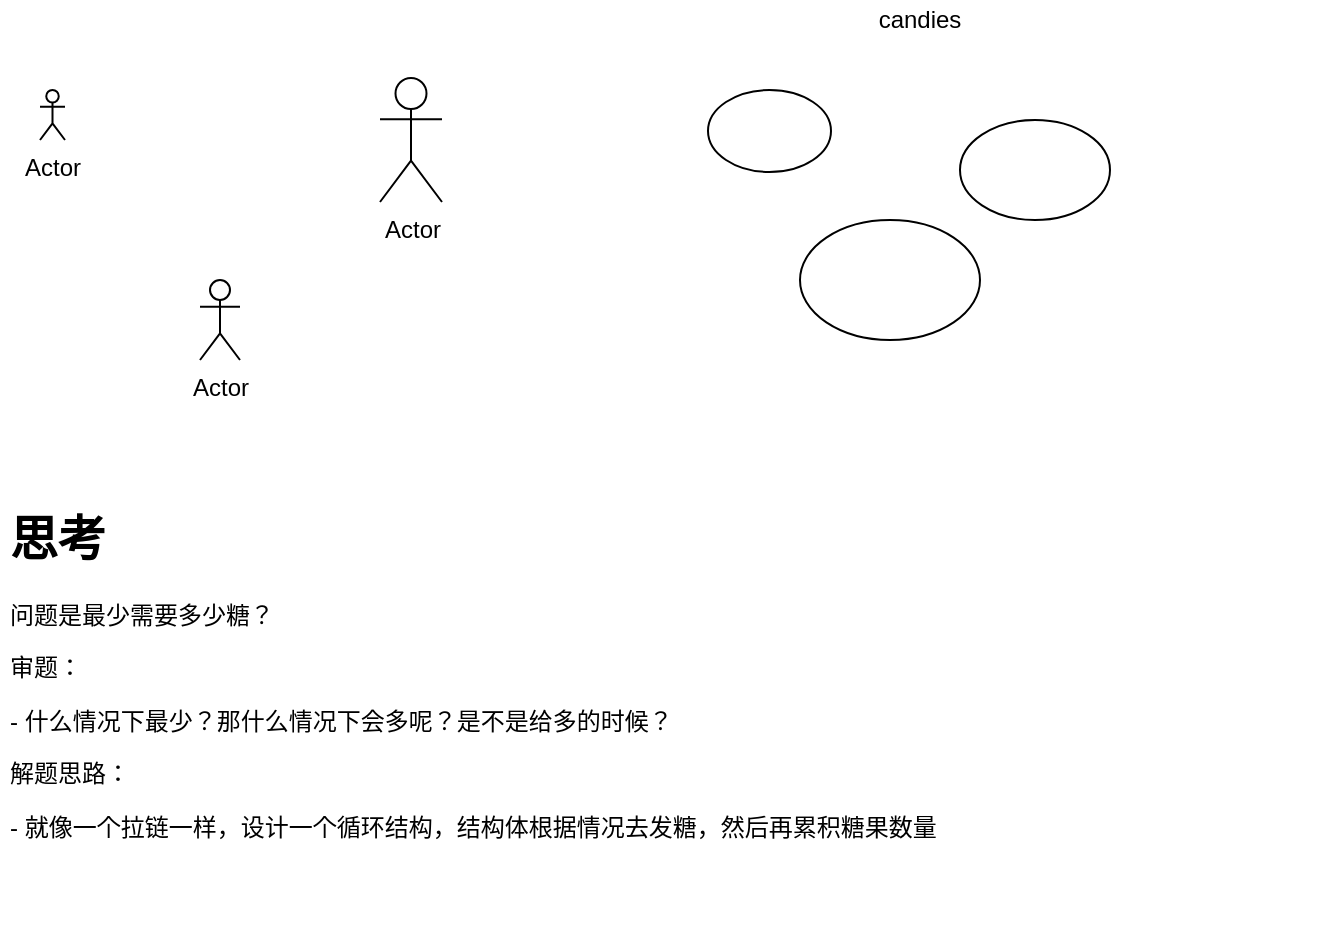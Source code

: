 <mxfile version="14.6.13" type="device"><diagram id="EvdE68ocRUmjkyfNiBGe" name="第 1 页"><mxGraphModel dx="946" dy="680" grid="1" gridSize="10" guides="1" tooltips="1" connect="1" arrows="1" fold="1" page="1" pageScale="1" pageWidth="827" pageHeight="1169" math="0" shadow="0"><root><mxCell id="0"/><mxCell id="1" parent="0"/><mxCell id="rgzhHLVGWuOPN5R_tYGr-1" value="Actor" style="shape=umlActor;verticalLabelPosition=bottom;verticalAlign=top;html=1;outlineConnect=0;" vertex="1" parent="1"><mxGeometry x="80" y="105" width="12.5" height="25" as="geometry"/></mxCell><mxCell id="rgzhHLVGWuOPN5R_tYGr-2" value="Actor" style="shape=umlActor;verticalLabelPosition=bottom;verticalAlign=top;html=1;outlineConnect=0;" vertex="1" parent="1"><mxGeometry x="250" y="99" width="31" height="62" as="geometry"/></mxCell><mxCell id="rgzhHLVGWuOPN5R_tYGr-3" value="Actor" style="shape=umlActor;verticalLabelPosition=bottom;verticalAlign=top;html=1;outlineConnect=0;" vertex="1" parent="1"><mxGeometry x="160" y="200" width="20" height="40" as="geometry"/></mxCell><mxCell id="rgzhHLVGWuOPN5R_tYGr-5" value="" style="ellipse;whiteSpace=wrap;html=1;" vertex="1" parent="1"><mxGeometry x="414" y="105" width="61.5" height="41" as="geometry"/></mxCell><mxCell id="rgzhHLVGWuOPN5R_tYGr-6" value="" style="ellipse;whiteSpace=wrap;html=1;" vertex="1" parent="1"><mxGeometry x="460" y="170" width="90" height="60" as="geometry"/></mxCell><mxCell id="rgzhHLVGWuOPN5R_tYGr-7" value="" style="ellipse;whiteSpace=wrap;html=1;" vertex="1" parent="1"><mxGeometry x="540" y="120" width="75" height="50" as="geometry"/></mxCell><mxCell id="rgzhHLVGWuOPN5R_tYGr-8" value="candies" style="text;html=1;strokeColor=none;fillColor=none;align=center;verticalAlign=middle;whiteSpace=wrap;rounded=0;" vertex="1" parent="1"><mxGeometry x="500" y="60" width="40" height="20" as="geometry"/></mxCell><mxCell id="rgzhHLVGWuOPN5R_tYGr-9" value="&lt;h1&gt;思考&lt;/h1&gt;&lt;p&gt;问题是最少需要多少糖？&lt;/p&gt;&lt;p&gt;审题：&lt;/p&gt;&lt;p&gt;- 什么情况下最少？那什么情况下会多呢？是不是给多的时候？&lt;/p&gt;&lt;p&gt;解题思路：&lt;/p&gt;&lt;p&gt;- 就像一个拉链一样，设计一个循环结构，结构体根据情况去发糖，然后再累积糖果数量&lt;/p&gt;" style="text;html=1;strokeColor=none;fillColor=none;spacing=5;spacingTop=-20;whiteSpace=wrap;overflow=hidden;rounded=0;" vertex="1" parent="1"><mxGeometry x="60" y="310" width="670" height="220" as="geometry"/></mxCell></root></mxGraphModel></diagram></mxfile>